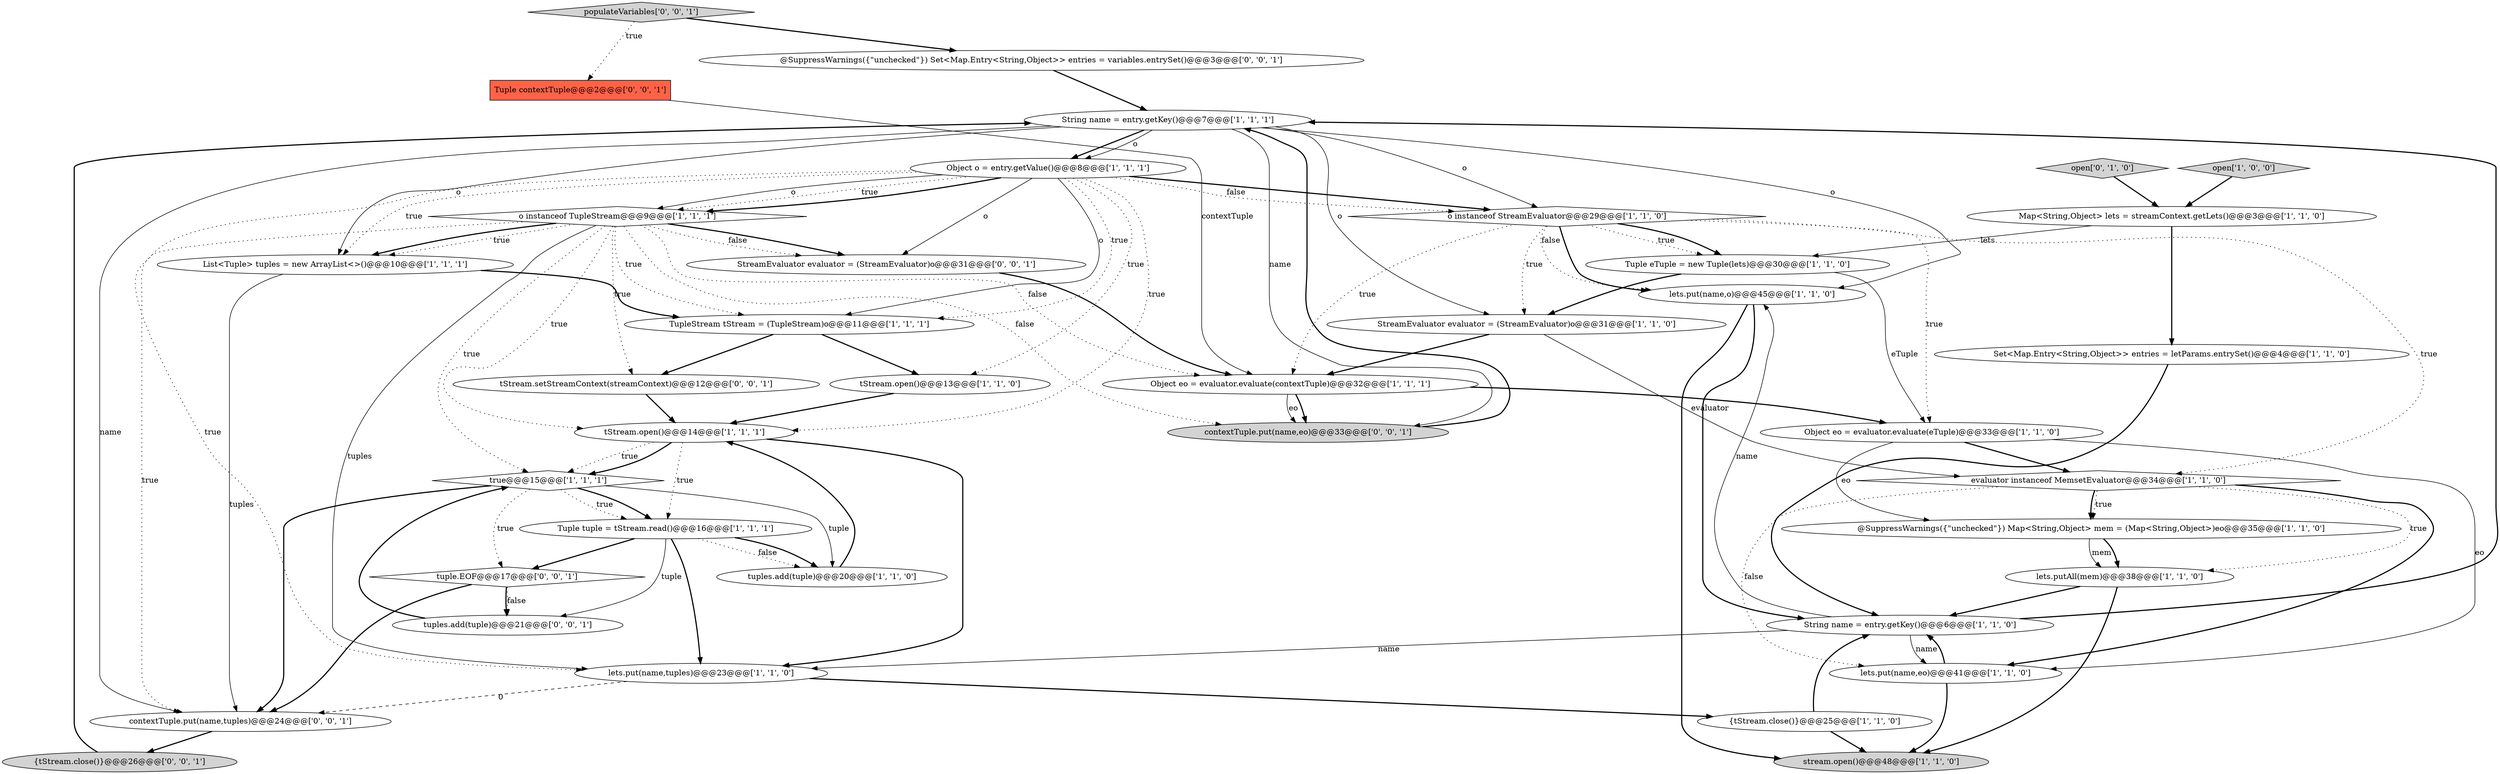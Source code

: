 digraph {
32 [style = filled, label = "populateVariables['0', '0', '1']", fillcolor = lightgray, shape = diamond image = "AAA0AAABBB3BBB"];
30 [style = filled, label = "StreamEvaluator evaluator = (StreamEvaluator)o@@@31@@@['0', '0', '1']", fillcolor = white, shape = ellipse image = "AAA0AAABBB3BBB"];
17 [style = filled, label = "lets.put(name,tuples)@@@23@@@['1', '1', '0']", fillcolor = white, shape = ellipse image = "AAA0AAABBB1BBB"];
3 [style = filled, label = "{tStream.close()}@@@25@@@['1', '1', '0']", fillcolor = white, shape = ellipse image = "AAA0AAABBB1BBB"];
6 [style = filled, label = "Map<String,Object> lets = streamContext.getLets()@@@3@@@['1', '1', '0']", fillcolor = white, shape = ellipse image = "AAA0AAABBB1BBB"];
27 [style = filled, label = "open['0', '1', '0']", fillcolor = lightgray, shape = diamond image = "AAA0AAABBB2BBB"];
31 [style = filled, label = "contextTuple.put(name,eo)@@@33@@@['0', '0', '1']", fillcolor = lightgray, shape = ellipse image = "AAA0AAABBB3BBB"];
15 [style = filled, label = "o instanceof TupleStream@@@9@@@['1', '1', '1']", fillcolor = white, shape = diamond image = "AAA0AAABBB1BBB"];
22 [style = filled, label = "Object eo = evaluator.evaluate(contextTuple)@@@32@@@['1', '1', '1']", fillcolor = white, shape = ellipse image = "AAA0AAABBB1BBB"];
21 [style = filled, label = "lets.put(name,o)@@@45@@@['1', '1', '0']", fillcolor = white, shape = ellipse image = "AAA0AAABBB1BBB"];
36 [style = filled, label = "contextTuple.put(name,tuples)@@@24@@@['0', '0', '1']", fillcolor = white, shape = ellipse image = "AAA0AAABBB3BBB"];
26 [style = filled, label = "TupleStream tStream = (TupleStream)o@@@11@@@['1', '1', '1']", fillcolor = white, shape = ellipse image = "AAA0AAABBB1BBB"];
14 [style = filled, label = "true@@@15@@@['1', '1', '1']", fillcolor = white, shape = diamond image = "AAA0AAABBB1BBB"];
13 [style = filled, label = "lets.put(name,eo)@@@41@@@['1', '1', '0']", fillcolor = white, shape = ellipse image = "AAA0AAABBB1BBB"];
37 [style = filled, label = "tuple.EOF@@@17@@@['0', '0', '1']", fillcolor = white, shape = diamond image = "AAA0AAABBB3BBB"];
8 [style = filled, label = "lets.putAll(mem)@@@38@@@['1', '1', '0']", fillcolor = white, shape = ellipse image = "AAA0AAABBB1BBB"];
4 [style = filled, label = "Tuple eTuple = new Tuple(lets)@@@30@@@['1', '1', '0']", fillcolor = white, shape = ellipse image = "AAA0AAABBB1BBB"];
33 [style = filled, label = "@SuppressWarnings({\"unchecked\"}) Set<Map.Entry<String,Object>> entries = variables.entrySet()@@@3@@@['0', '0', '1']", fillcolor = white, shape = ellipse image = "AAA0AAABBB3BBB"];
11 [style = filled, label = "Set<Map.Entry<String,Object>> entries = letParams.entrySet()@@@4@@@['1', '1', '0']", fillcolor = white, shape = ellipse image = "AAA0AAABBB1BBB"];
9 [style = filled, label = "StreamEvaluator evaluator = (StreamEvaluator)o@@@31@@@['1', '1', '0']", fillcolor = white, shape = ellipse image = "AAA0AAABBB1BBB"];
34 [style = filled, label = "{tStream.close()}@@@26@@@['0', '0', '1']", fillcolor = lightgray, shape = ellipse image = "AAA0AAABBB3BBB"];
35 [style = filled, label = "tuples.add(tuple)@@@21@@@['0', '0', '1']", fillcolor = white, shape = ellipse image = "AAA0AAABBB3BBB"];
19 [style = filled, label = "Object o = entry.getValue()@@@8@@@['1', '1', '1']", fillcolor = white, shape = ellipse image = "AAA0AAABBB1BBB"];
12 [style = filled, label = "open['1', '0', '0']", fillcolor = lightgray, shape = diamond image = "AAA0AAABBB1BBB"];
5 [style = filled, label = "evaluator instanceof MemsetEvaluator@@@34@@@['1', '1', '0']", fillcolor = white, shape = diamond image = "AAA0AAABBB1BBB"];
7 [style = filled, label = "Object eo = evaluator.evaluate(eTuple)@@@33@@@['1', '1', '0']", fillcolor = white, shape = ellipse image = "AAA0AAABBB1BBB"];
2 [style = filled, label = "String name = entry.getKey()@@@6@@@['1', '1', '0']", fillcolor = white, shape = ellipse image = "AAA0AAABBB1BBB"];
25 [style = filled, label = "o instanceof StreamEvaluator@@@29@@@['1', '1', '0']", fillcolor = white, shape = diamond image = "AAA0AAABBB1BBB"];
1 [style = filled, label = "stream.open()@@@48@@@['1', '1', '0']", fillcolor = lightgray, shape = ellipse image = "AAA0AAABBB1BBB"];
23 [style = filled, label = "String name = entry.getKey()@@@7@@@['1', '1', '1']", fillcolor = white, shape = ellipse image = "AAA0AAABBB1BBB"];
0 [style = filled, label = "List<Tuple> tuples = new ArrayList<>()@@@10@@@['1', '1', '1']", fillcolor = white, shape = ellipse image = "AAA0AAABBB1BBB"];
16 [style = filled, label = "tStream.open()@@@13@@@['1', '1', '0']", fillcolor = white, shape = ellipse image = "AAA0AAABBB1BBB"];
24 [style = filled, label = "Tuple tuple = tStream.read()@@@16@@@['1', '1', '1']", fillcolor = white, shape = ellipse image = "AAA0AAABBB1BBB"];
29 [style = filled, label = "tStream.setStreamContext(streamContext)@@@12@@@['0', '0', '1']", fillcolor = white, shape = ellipse image = "AAA0AAABBB3BBB"];
20 [style = filled, label = "tuples.add(tuple)@@@20@@@['1', '1', '0']", fillcolor = white, shape = ellipse image = "AAA0AAABBB1BBB"];
28 [style = filled, label = "Tuple contextTuple@@@2@@@['0', '0', '1']", fillcolor = tomato, shape = box image = "AAA0AAABBB3BBB"];
10 [style = filled, label = "@SuppressWarnings({\"unchecked\"}) Map<String,Object> mem = (Map<String,Object>)eo@@@35@@@['1', '1', '0']", fillcolor = white, shape = ellipse image = "AAA0AAABBB1BBB"];
18 [style = filled, label = "tStream.open()@@@14@@@['1', '1', '1']", fillcolor = white, shape = ellipse image = "AAA0AAABBB1BBB"];
5->8 [style = dotted, label="true"];
19->0 [style = dotted, label="true"];
25->9 [style = dotted, label="true"];
14->20 [style = solid, label="tuple"];
10->8 [style = solid, label="mem"];
37->35 [style = bold, label=""];
34->23 [style = bold, label=""];
15->18 [style = dotted, label="true"];
14->24 [style = bold, label=""];
5->13 [style = dotted, label="false"];
17->3 [style = bold, label=""];
22->31 [style = bold, label=""];
25->22 [style = dotted, label="true"];
3->1 [style = bold, label=""];
5->13 [style = bold, label=""];
19->15 [style = solid, label="o"];
18->14 [style = dotted, label="true"];
0->36 [style = solid, label="tuples"];
6->4 [style = solid, label="lets"];
15->0 [style = bold, label=""];
33->23 [style = bold, label=""];
4->9 [style = bold, label=""];
18->24 [style = dotted, label="true"];
17->36 [style = dashed, label="0"];
13->1 [style = bold, label=""];
23->0 [style = solid, label="o"];
22->31 [style = solid, label="eo"];
24->20 [style = dotted, label="false"];
31->23 [style = bold, label=""];
19->18 [style = dotted, label="true"];
24->37 [style = bold, label=""];
19->30 [style = solid, label="o"];
5->10 [style = dotted, label="true"];
7->13 [style = solid, label="eo"];
26->16 [style = bold, label=""];
4->7 [style = solid, label="eTuple"];
20->18 [style = bold, label=""];
6->11 [style = bold, label=""];
28->22 [style = solid, label="contextTuple"];
15->31 [style = dotted, label="false"];
23->21 [style = solid, label="o"];
24->35 [style = solid, label="tuple"];
23->9 [style = solid, label="o"];
25->21 [style = bold, label=""];
2->21 [style = solid, label="name"];
8->2 [style = bold, label=""];
37->35 [style = dotted, label="false"];
0->26 [style = bold, label=""];
23->25 [style = solid, label="o"];
19->17 [style = dotted, label="true"];
14->37 [style = dotted, label="true"];
32->33 [style = bold, label=""];
19->26 [style = solid, label="o"];
19->25 [style = dotted, label="false"];
14->36 [style = bold, label=""];
2->17 [style = solid, label="name"];
25->4 [style = dotted, label="true"];
15->30 [style = bold, label=""];
15->26 [style = dotted, label="true"];
3->2 [style = bold, label=""];
24->20 [style = bold, label=""];
24->17 [style = bold, label=""];
10->8 [style = bold, label=""];
11->2 [style = bold, label=""];
8->1 [style = bold, label=""];
19->25 [style = bold, label=""];
15->0 [style = dotted, label="true"];
19->16 [style = dotted, label="true"];
32->28 [style = dotted, label="true"];
9->5 [style = solid, label="evaluator"];
19->15 [style = dotted, label="true"];
15->36 [style = dotted, label="true"];
14->24 [style = dotted, label="true"];
7->5 [style = bold, label=""];
15->30 [style = dotted, label="false"];
27->6 [style = bold, label=""];
7->10 [style = solid, label="eo"];
21->1 [style = bold, label=""];
25->5 [style = dotted, label="true"];
18->14 [style = bold, label=""];
29->18 [style = bold, label=""];
23->31 [style = solid, label="name"];
15->14 [style = dotted, label="true"];
23->36 [style = solid, label="name"];
26->29 [style = bold, label=""];
19->26 [style = dotted, label="true"];
12->6 [style = bold, label=""];
9->22 [style = bold, label=""];
23->19 [style = bold, label=""];
16->18 [style = bold, label=""];
15->17 [style = solid, label="tuples"];
19->15 [style = bold, label=""];
30->22 [style = bold, label=""];
5->10 [style = bold, label=""];
2->13 [style = solid, label="name"];
21->2 [style = bold, label=""];
23->19 [style = solid, label="o"];
15->22 [style = dotted, label="false"];
37->36 [style = bold, label=""];
25->4 [style = bold, label=""];
36->34 [style = bold, label=""];
22->7 [style = bold, label=""];
25->7 [style = dotted, label="true"];
18->17 [style = bold, label=""];
15->29 [style = dotted, label="true"];
13->2 [style = bold, label=""];
35->14 [style = bold, label=""];
25->21 [style = dotted, label="false"];
2->23 [style = bold, label=""];
}

